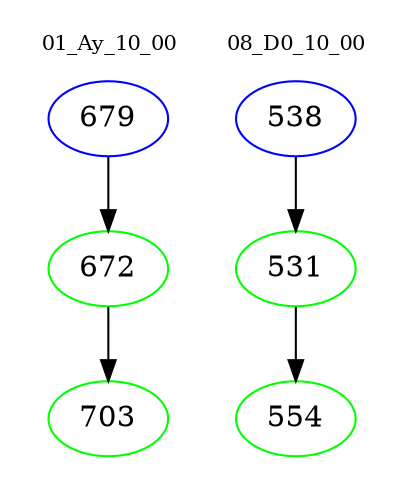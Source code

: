 digraph{
subgraph cluster_0 {
color = white
label = "01_Ay_10_00";
fontsize=10;
T0_679 [label="679", color="blue"]
T0_679 -> T0_672 [color="black"]
T0_672 [label="672", color="green"]
T0_672 -> T0_703 [color="black"]
T0_703 [label="703", color="green"]
}
subgraph cluster_1 {
color = white
label = "08_D0_10_00";
fontsize=10;
T1_538 [label="538", color="blue"]
T1_538 -> T1_531 [color="black"]
T1_531 [label="531", color="green"]
T1_531 -> T1_554 [color="black"]
T1_554 [label="554", color="green"]
}
}
